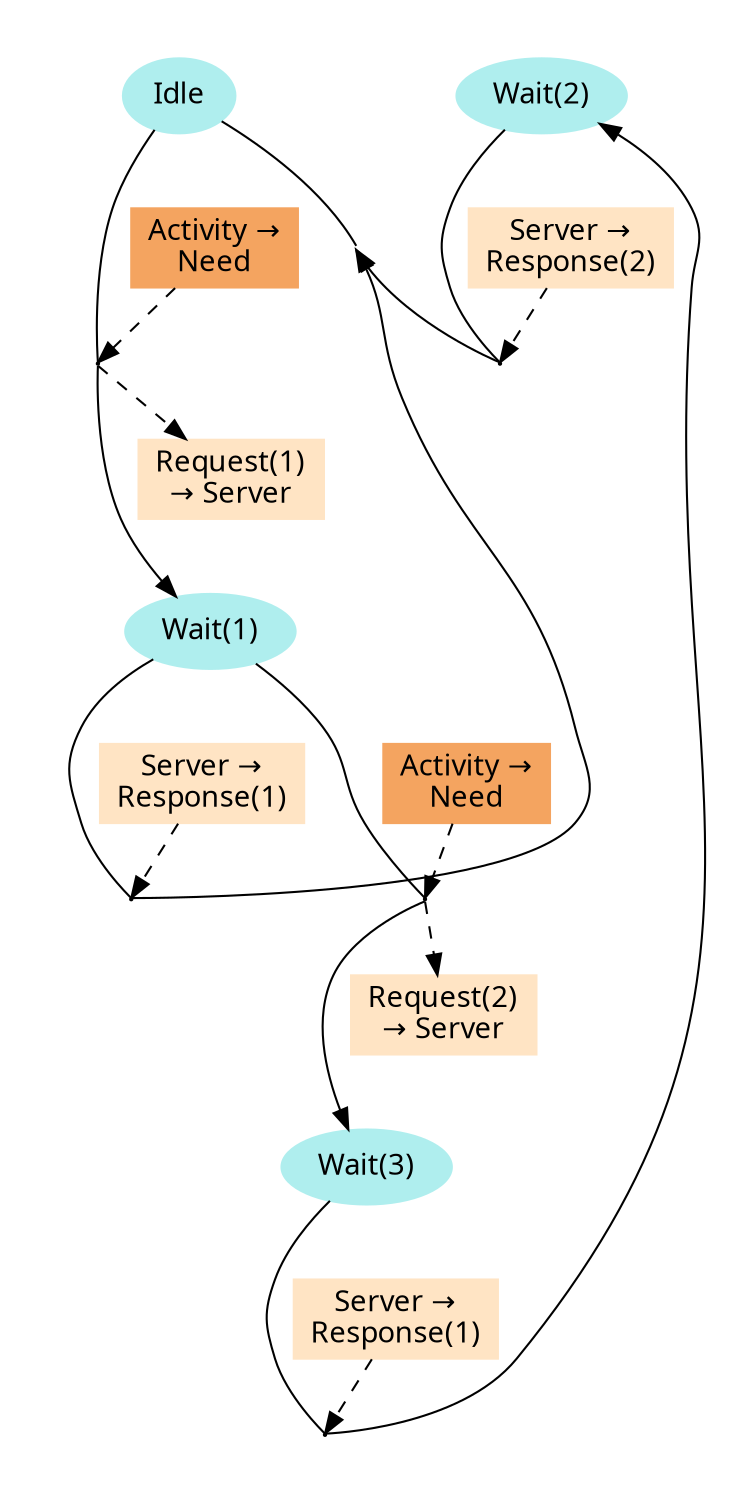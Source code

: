 digraph {
color=white;
concentrate=true;
graph [ fontname="sans-serif" ];
node [ fontname="sans-serif" ];
edge [ fontname="sans-serif" ];
subgraph cluster_0_false {
A_0_false [ label="Idle", shape=ellipse, style=filled, color=PaleTurquoise ];
subgraph cluster_0 {
T_0_18446744073709551615 [ shape=point, height=0.015, width=0.015 ];
D_0_18446744073709551615_0 [ label="Activity &#8594;\nNeed", shape=box, style=filled, color=SandyBrown ];
A_0_false -> D_0_18446744073709551615_0 [ style=invis ];
}
}
subgraph cluster_1_false {
A_1_false [ label="Wait(1)", shape=ellipse, style=filled, color=PaleTurquoise ];
subgraph cluster_1 {
T_1_18446744073709551615 [ shape=point, height=0.015, width=0.015 ];
D_1_18446744073709551615_4 [ label="Server &#8594;\nResponse(1)", shape=box, style=filled, color=Bisque ];
A_1_false -> D_1_18446744073709551615_4 [ style=invis ];
}
subgraph cluster_2 {
T_2_18446744073709551615 [ shape=point, height=0.015, width=0.015 ];
D_2_18446744073709551615_0 [ label="Activity &#8594;\nNeed", shape=box, style=filled, color=SandyBrown ];
A_1_false -> D_2_18446744073709551615_0 [ style=invis ];
}
}
subgraph cluster_2_false {
A_2_false [ label="Wait(3)", shape=ellipse, style=filled, color=PaleTurquoise ];
subgraph cluster_3 {
T_3_18446744073709551615 [ shape=point, height=0.015, width=0.015 ];
D_3_18446744073709551615_4 [ label="Server &#8594;\nResponse(1)", shape=box, style=filled, color=Bisque ];
A_2_false -> D_3_18446744073709551615_4 [ style=invis ];
}
}
subgraph cluster_3_false {
A_3_false [ label="Wait(2)", shape=ellipse, style=filled, color=PaleTurquoise ];
subgraph cluster_4 {
T_4_18446744073709551615 [ shape=point, height=0.015, width=0.015 ];
D_4_18446744073709551615_5 [ label="Server &#8594;\nResponse(2)", shape=box, style=filled, color=Bisque ];
A_3_false -> D_4_18446744073709551615_5 [ style=invis ];
}
}
A_0_false -> T_0_18446744073709551615 [ arrowhead=none, direction=forward ];
T_0_18446744073709551615 -> A_1_false [ constraint=true ];
D_0_18446744073709551615_0 -> T_0_18446744073709551615 [ style=dashed ];
S_0_18446744073709551615_1 [ label="Request(1)\n&#8594; Server", shape=box, style=filled, color=Bisque ];
T_0_18446744073709551615 -> S_0_18446744073709551615_1 [ style=dashed ];
S_0_18446744073709551615_1 -> A_1_false [ style=invis ];
A_1_false -> T_1_18446744073709551615 [ arrowhead=none, direction=forward ];
T_1_18446744073709551615 -> A_0_false [ constraint=false ];
D_1_18446744073709551615_4 -> T_1_18446744073709551615 [ style=dashed ];
A_1_false -> T_2_18446744073709551615 [ arrowhead=none, direction=forward ];
T_2_18446744073709551615 -> A_2_false [ constraint=true ];
D_2_18446744073709551615_0 -> T_2_18446744073709551615 [ style=dashed ];
S_2_18446744073709551615_2 [ label="Request(2)\n&#8594; Server", shape=box, style=filled, color=Bisque ];
T_2_18446744073709551615 -> S_2_18446744073709551615_2 [ style=dashed ];
S_2_18446744073709551615_2 -> A_2_false [ style=invis ];
A_2_false -> T_3_18446744073709551615 [ arrowhead=none, direction=forward ];
T_3_18446744073709551615 -> A_3_false [ constraint=false ];
D_3_18446744073709551615_4 -> T_3_18446744073709551615 [ style=dashed ];
A_3_false -> T_4_18446744073709551615 [ arrowhead=none, direction=forward ];
T_4_18446744073709551615 -> A_0_false [ constraint=false ];
D_4_18446744073709551615_5 -> T_4_18446744073709551615 [ style=dashed ];
}
